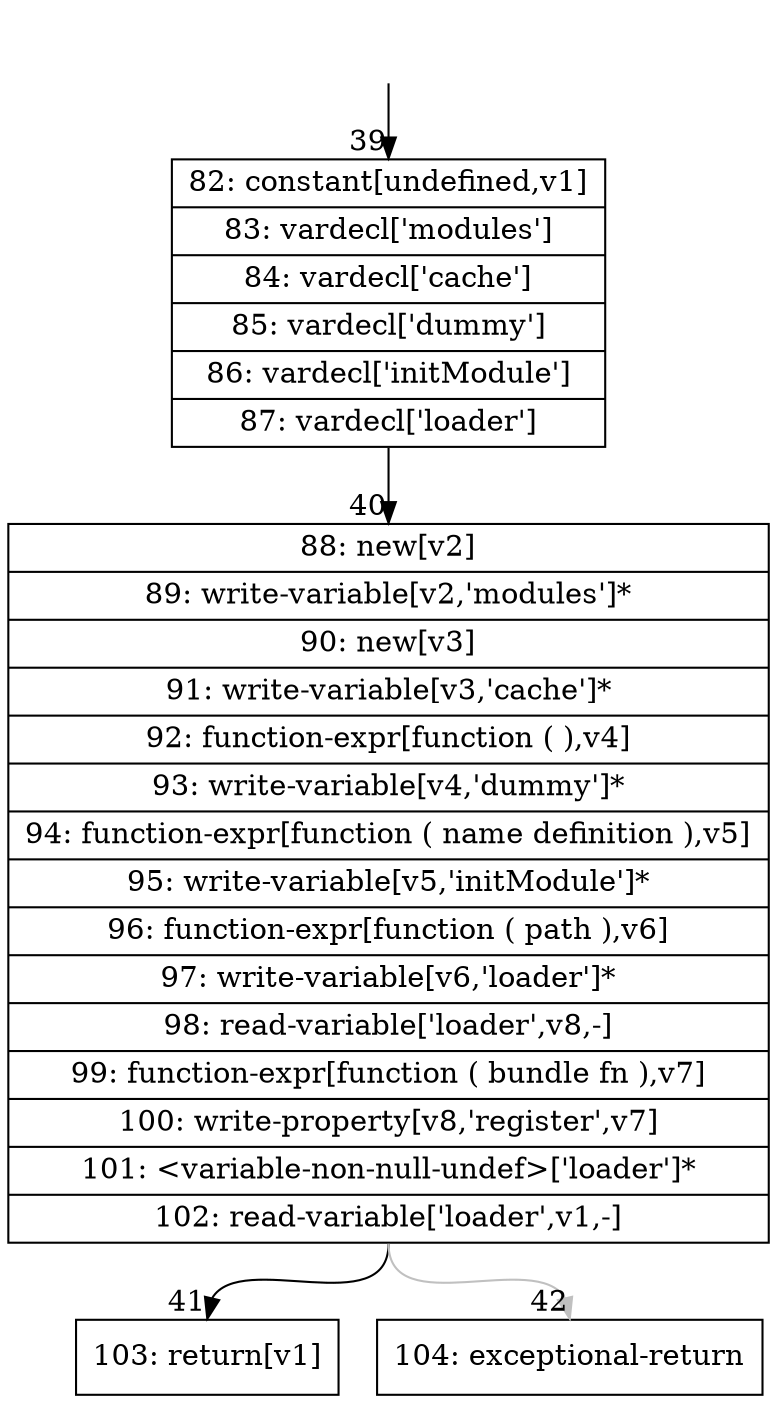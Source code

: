 digraph {
rankdir="TD"
BB_entry2[shape=none,label=""];
BB_entry2 -> BB39 [tailport=s, headport=n, headlabel="    39"]
BB39 [shape=record label="{82: constant[undefined,v1]|83: vardecl['modules']|84: vardecl['cache']|85: vardecl['dummy']|86: vardecl['initModule']|87: vardecl['loader']}" ] 
BB39 -> BB40 [tailport=s, headport=n, headlabel="      40"]
BB40 [shape=record label="{88: new[v2]|89: write-variable[v2,'modules']*|90: new[v3]|91: write-variable[v3,'cache']*|92: function-expr[function ( ),v4]|93: write-variable[v4,'dummy']*|94: function-expr[function ( name definition ),v5]|95: write-variable[v5,'initModule']*|96: function-expr[function ( path ),v6]|97: write-variable[v6,'loader']*|98: read-variable['loader',v8,-]|99: function-expr[function ( bundle fn ),v7]|100: write-property[v8,'register',v7]|101: \<variable-non-null-undef\>['loader']*|102: read-variable['loader',v1,-]}" ] 
BB40 -> BB41 [tailport=s, headport=n, headlabel="      41"]
BB40 -> BB42 [tailport=s, headport=n, color=gray, headlabel="      42"]
BB41 [shape=record label="{103: return[v1]}" ] 
BB42 [shape=record label="{104: exceptional-return}" ] 
//#$~ 31
}
